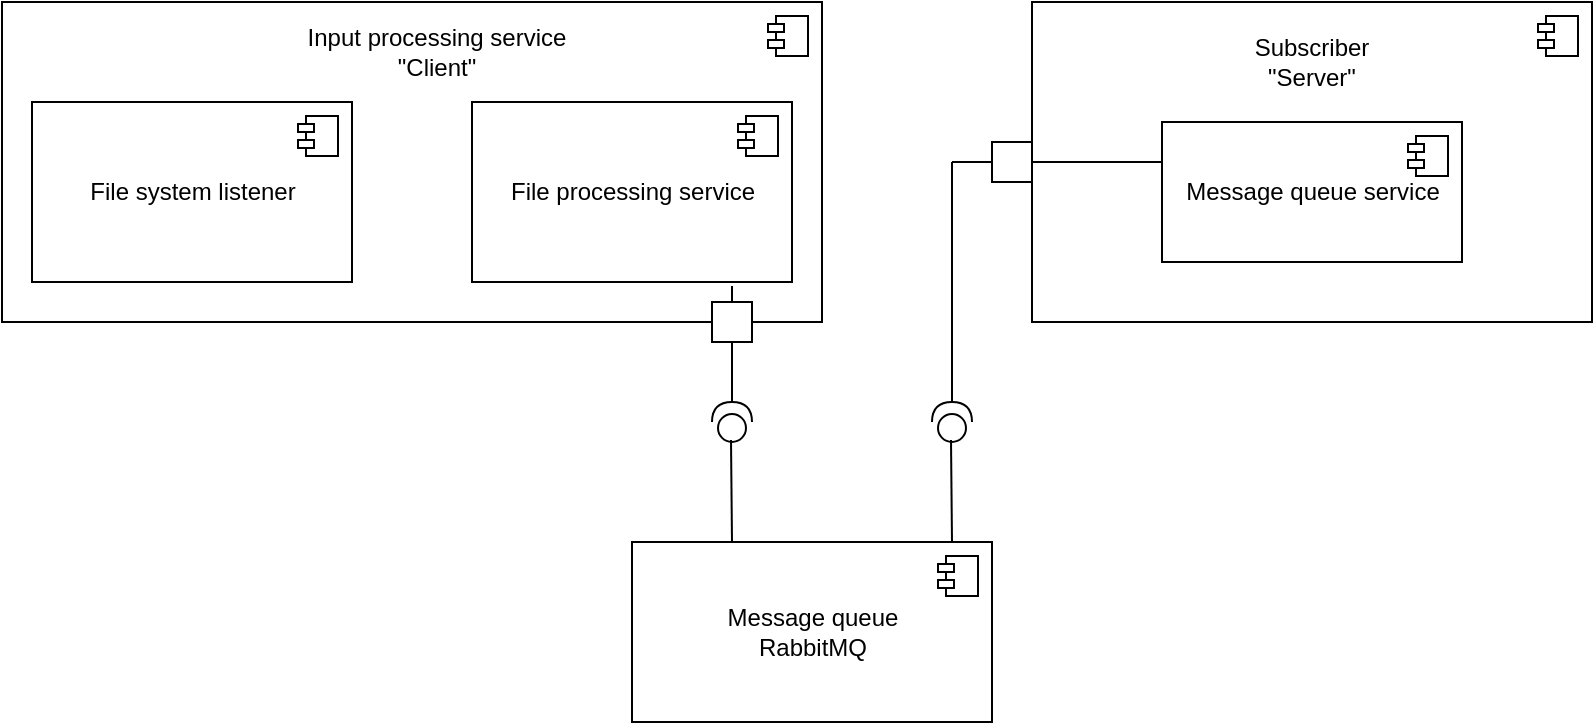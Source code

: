 <mxfile version="14.8.1" type="device"><diagram id="zQ8vJ34ng0KpDZZrRI2j" name="Page-1"><mxGraphModel dx="521" dy="1391" grid="1" gridSize="10" guides="1" tooltips="1" connect="1" arrows="1" fold="1" page="1" pageScale="1" pageWidth="850" pageHeight="1100" math="0" shadow="0"><root><mxCell id="0"/><mxCell id="1" parent="0"/><mxCell id="7pxl1eIKdHw1tHjzOxHo-2" value="Message queue&lt;br&gt;RabbitMQ" style="html=1;dropTarget=0;" vertex="1" parent="1"><mxGeometry x="340" y="-770" width="180" height="90" as="geometry"/></mxCell><mxCell id="7pxl1eIKdHw1tHjzOxHo-3" value="" style="shape=module;jettyWidth=8;jettyHeight=4;" vertex="1" parent="7pxl1eIKdHw1tHjzOxHo-2"><mxGeometry x="1" width="20" height="20" relative="1" as="geometry"><mxPoint x="-27" y="7" as="offset"/></mxGeometry></mxCell><mxCell id="7pxl1eIKdHw1tHjzOxHo-6" value="" style="html=1;dropTarget=0;" vertex="1" parent="1"><mxGeometry x="540" y="-1040" width="280" height="160" as="geometry"/></mxCell><mxCell id="7pxl1eIKdHw1tHjzOxHo-7" value="" style="shape=module;jettyWidth=8;jettyHeight=4;" vertex="1" parent="7pxl1eIKdHw1tHjzOxHo-6"><mxGeometry x="1" width="20" height="20" relative="1" as="geometry"><mxPoint x="-27" y="7" as="offset"/></mxGeometry></mxCell><mxCell id="7pxl1eIKdHw1tHjzOxHo-13" value="" style="group" vertex="1" connectable="0" parent="1"><mxGeometry x="40" y="-1010" width="410" height="160" as="geometry"/></mxCell><mxCell id="7pxl1eIKdHw1tHjzOxHo-15" value="" style="group" vertex="1" connectable="0" parent="7pxl1eIKdHw1tHjzOxHo-13"><mxGeometry x="-15" y="-30" width="410" height="170" as="geometry"/></mxCell><mxCell id="7pxl1eIKdHw1tHjzOxHo-14" value="" style="group" vertex="1" connectable="0" parent="7pxl1eIKdHw1tHjzOxHo-15"><mxGeometry width="410" height="170" as="geometry"/></mxCell><mxCell id="7pxl1eIKdHw1tHjzOxHo-8" value="" style="html=1;dropTarget=0;" vertex="1" parent="7pxl1eIKdHw1tHjzOxHo-14"><mxGeometry width="410" height="160" as="geometry"/></mxCell><mxCell id="7pxl1eIKdHw1tHjzOxHo-9" value="" style="shape=module;jettyWidth=8;jettyHeight=4;" vertex="1" parent="7pxl1eIKdHw1tHjzOxHo-8"><mxGeometry x="1" width="20" height="20" relative="1" as="geometry"><mxPoint x="-27" y="7" as="offset"/></mxGeometry></mxCell><mxCell id="7pxl1eIKdHw1tHjzOxHo-12" value="Input processing service&lt;br&gt;&quot;Client&quot;" style="text;html=1;strokeColor=none;fillColor=none;align=center;verticalAlign=middle;whiteSpace=wrap;rounded=0;" vertex="1" parent="7pxl1eIKdHw1tHjzOxHo-14"><mxGeometry x="125" y="10" width="185" height="30" as="geometry"/></mxCell><mxCell id="7pxl1eIKdHw1tHjzOxHo-41" value="" style="whiteSpace=wrap;html=1;aspect=fixed;" vertex="1" parent="7pxl1eIKdHw1tHjzOxHo-14"><mxGeometry x="355" y="150" width="20" height="20" as="geometry"/></mxCell><mxCell id="7pxl1eIKdHw1tHjzOxHo-4" value="File system listener" style="html=1;dropTarget=0;" vertex="1" parent="7pxl1eIKdHw1tHjzOxHo-15"><mxGeometry x="15" y="50" width="160" height="90" as="geometry"/></mxCell><mxCell id="7pxl1eIKdHw1tHjzOxHo-5" value="" style="shape=module;jettyWidth=8;jettyHeight=4;" vertex="1" parent="7pxl1eIKdHw1tHjzOxHo-4"><mxGeometry x="1" width="20" height="20" relative="1" as="geometry"><mxPoint x="-27" y="7" as="offset"/></mxGeometry></mxCell><mxCell id="7pxl1eIKdHw1tHjzOxHo-10" value="File processing service" style="html=1;dropTarget=0;" vertex="1" parent="7pxl1eIKdHw1tHjzOxHo-15"><mxGeometry x="235" y="50" width="160" height="90" as="geometry"/></mxCell><mxCell id="7pxl1eIKdHw1tHjzOxHo-11" value="" style="shape=module;jettyWidth=8;jettyHeight=4;" vertex="1" parent="7pxl1eIKdHw1tHjzOxHo-10"><mxGeometry x="1" width="20" height="20" relative="1" as="geometry"><mxPoint x="-27" y="7" as="offset"/></mxGeometry></mxCell><mxCell id="7pxl1eIKdHw1tHjzOxHo-45" value="" style="endArrow=none;html=1;exitX=0.5;exitY=0;exitDx=0;exitDy=0;" edge="1" parent="7pxl1eIKdHw1tHjzOxHo-15" source="7pxl1eIKdHw1tHjzOxHo-41"><mxGeometry width="50" height="50" relative="1" as="geometry"><mxPoint x="445" y="150" as="sourcePoint"/><mxPoint x="365" y="142" as="targetPoint"/></mxGeometry></mxCell><mxCell id="7pxl1eIKdHw1tHjzOxHo-37" value="" style="shape=providedRequiredInterface;html=1;verticalLabelPosition=bottom;direction=north;" vertex="1" parent="1"><mxGeometry x="380" y="-840" width="20" height="20" as="geometry"/></mxCell><mxCell id="7pxl1eIKdHw1tHjzOxHo-39" value="" style="endArrow=none;html=1;" edge="1" parent="1"><mxGeometry x="380" y="-880" width="50" height="50" as="geometry"><mxPoint x="390" y="-770" as="sourcePoint"/><mxPoint x="389.5" y="-821" as="targetPoint"/></mxGeometry></mxCell><mxCell id="7pxl1eIKdHw1tHjzOxHo-40" value="" style="endArrow=none;html=1;exitX=1;exitY=0.5;exitDx=0;exitDy=0;exitPerimeter=0;" edge="1" parent="1" source="7pxl1eIKdHw1tHjzOxHo-37"><mxGeometry x="380" y="-880" width="50" height="50" as="geometry"><mxPoint x="470" y="-810" as="sourcePoint"/><mxPoint x="390" y="-870" as="targetPoint"/></mxGeometry></mxCell><mxCell id="7pxl1eIKdHw1tHjzOxHo-52" value="" style="whiteSpace=wrap;html=1;aspect=fixed;" vertex="1" parent="1"><mxGeometry x="520" y="-970" width="20" height="20" as="geometry"/></mxCell><mxCell id="7pxl1eIKdHw1tHjzOxHo-53" value="" style="shape=providedRequiredInterface;html=1;verticalLabelPosition=bottom;direction=north;" vertex="1" parent="1"><mxGeometry x="490" y="-840" width="20" height="20" as="geometry"/></mxCell><mxCell id="7pxl1eIKdHw1tHjzOxHo-54" value="" style="endArrow=none;html=1;" edge="1" parent="1"><mxGeometry x="490" y="-880" width="50" height="50" as="geometry"><mxPoint x="500" y="-770" as="sourcePoint"/><mxPoint x="499.5" y="-821" as="targetPoint"/></mxGeometry></mxCell><mxCell id="7pxl1eIKdHw1tHjzOxHo-55" value="" style="endArrow=none;html=1;exitX=1;exitY=0.5;exitDx=0;exitDy=0;exitPerimeter=0;" edge="1" parent="1" source="7pxl1eIKdHw1tHjzOxHo-53"><mxGeometry x="490" y="-880" width="50" height="50" as="geometry"><mxPoint x="580" y="-810" as="sourcePoint"/><mxPoint x="500" y="-960" as="targetPoint"/><Array as="points"><mxPoint x="500" y="-930"/></Array></mxGeometry></mxCell><mxCell id="7pxl1eIKdHw1tHjzOxHo-56" value="" style="endArrow=none;html=1;entryX=0;entryY=0.5;entryDx=0;entryDy=0;" edge="1" parent="1" target="7pxl1eIKdHw1tHjzOxHo-52"><mxGeometry width="50" height="50" relative="1" as="geometry"><mxPoint x="500" y="-960" as="sourcePoint"/><mxPoint x="510" y="-960" as="targetPoint"/></mxGeometry></mxCell><mxCell id="7pxl1eIKdHw1tHjzOxHo-57" value="&lt;span&gt;Subscriber&lt;/span&gt;&lt;br&gt;&lt;span&gt;&quot;Server&quot;&lt;/span&gt;" style="text;html=1;strokeColor=none;fillColor=none;align=center;verticalAlign=middle;whiteSpace=wrap;rounded=0;" vertex="1" parent="1"><mxGeometry x="625" y="-1030" width="110" height="40" as="geometry"/></mxCell><mxCell id="7pxl1eIKdHw1tHjzOxHo-58" value="Message queue service" style="html=1;dropTarget=0;" vertex="1" parent="1"><mxGeometry x="605" y="-980" width="150" height="70" as="geometry"/></mxCell><mxCell id="7pxl1eIKdHw1tHjzOxHo-59" value="" style="shape=module;jettyWidth=8;jettyHeight=4;" vertex="1" parent="7pxl1eIKdHw1tHjzOxHo-58"><mxGeometry x="1" width="20" height="20" relative="1" as="geometry"><mxPoint x="-27" y="7" as="offset"/></mxGeometry></mxCell><mxCell id="7pxl1eIKdHw1tHjzOxHo-61" value="" style="endArrow=none;html=1;exitX=0;exitY=0.5;exitDx=0;exitDy=0;" edge="1" parent="1" source="7pxl1eIKdHw1tHjzOxHo-6"><mxGeometry width="50" height="50" relative="1" as="geometry"><mxPoint x="590" y="-970" as="sourcePoint"/><mxPoint x="605" y="-960" as="targetPoint"/></mxGeometry></mxCell></root></mxGraphModel></diagram></mxfile>